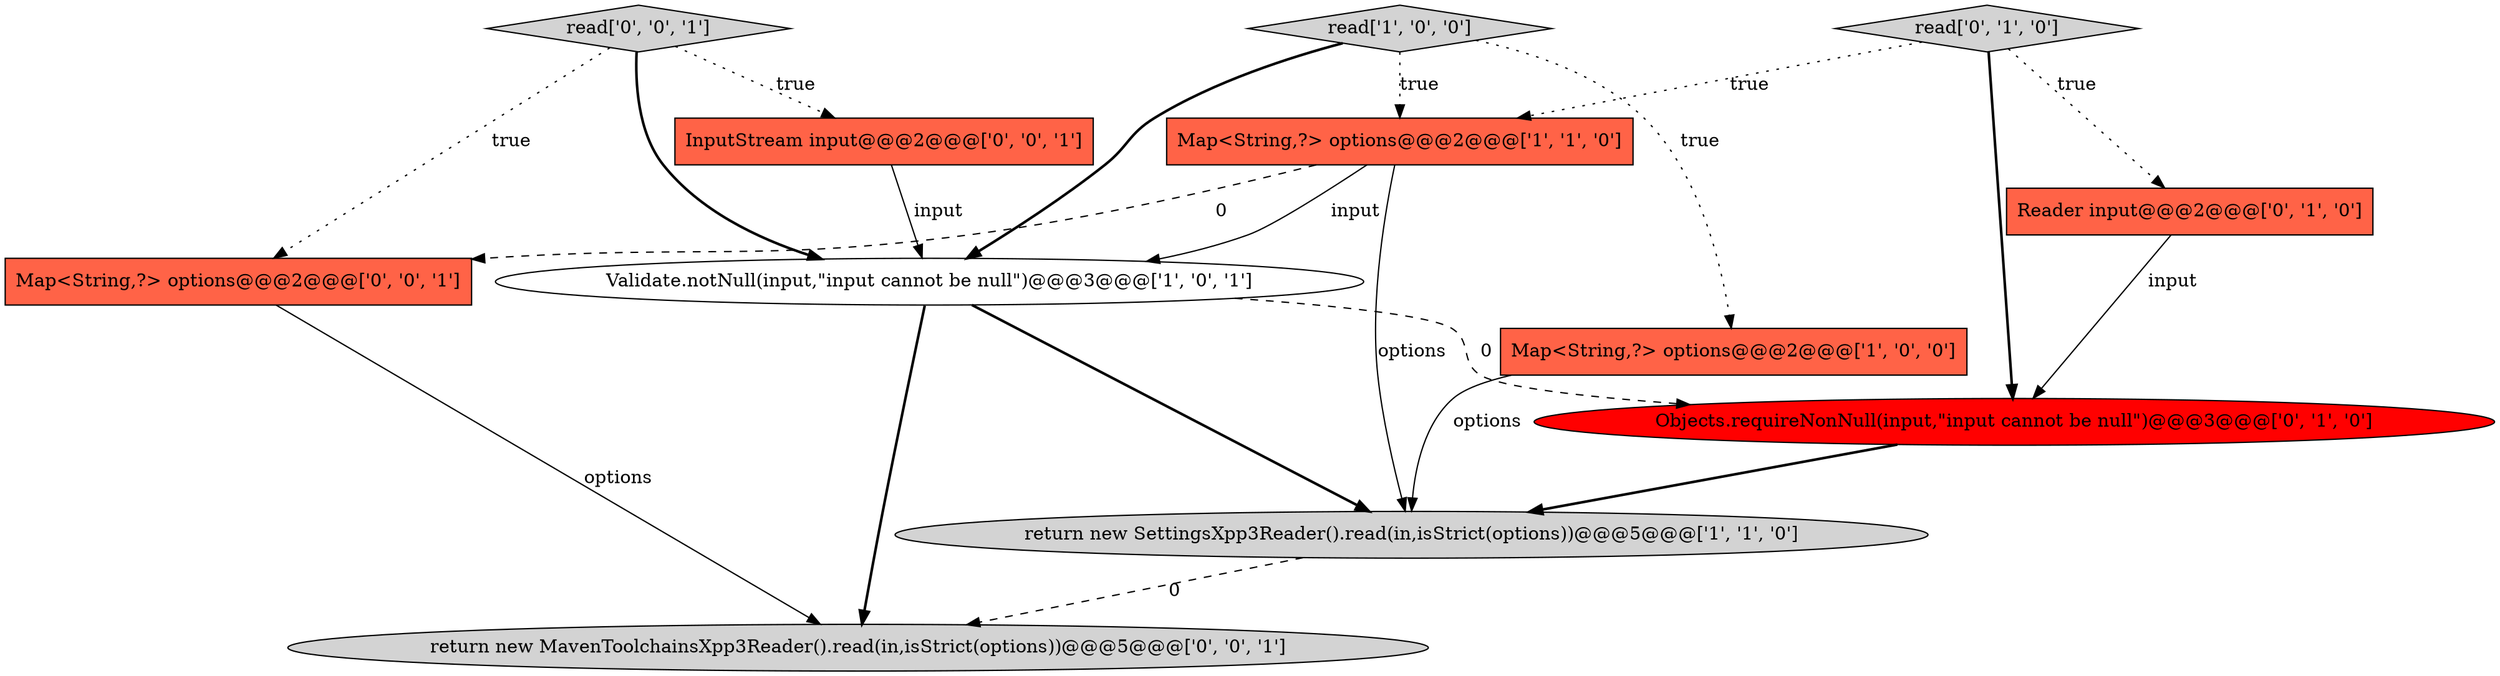digraph {
7 [style = filled, label = "read['0', '1', '0']", fillcolor = lightgray, shape = diamond image = "AAA0AAABBB2BBB"];
5 [style = filled, label = "Reader input@@@2@@@['0', '1', '0']", fillcolor = tomato, shape = box image = "AAA0AAABBB2BBB"];
9 [style = filled, label = "InputStream input@@@2@@@['0', '0', '1']", fillcolor = tomato, shape = box image = "AAA0AAABBB3BBB"];
8 [style = filled, label = "read['0', '0', '1']", fillcolor = lightgray, shape = diamond image = "AAA0AAABBB3BBB"];
4 [style = filled, label = "Map<String,?> options@@@2@@@['1', '1', '0']", fillcolor = tomato, shape = box image = "AAA0AAABBB1BBB"];
11 [style = filled, label = "return new MavenToolchainsXpp3Reader().read(in,isStrict(options))@@@5@@@['0', '0', '1']", fillcolor = lightgray, shape = ellipse image = "AAA0AAABBB3BBB"];
1 [style = filled, label = "Map<String,?> options@@@2@@@['1', '0', '0']", fillcolor = tomato, shape = box image = "AAA0AAABBB1BBB"];
6 [style = filled, label = "Objects.requireNonNull(input,\"input cannot be null\")@@@3@@@['0', '1', '0']", fillcolor = red, shape = ellipse image = "AAA1AAABBB2BBB"];
2 [style = filled, label = "Validate.notNull(input,\"input cannot be null\")@@@3@@@['1', '0', '1']", fillcolor = white, shape = ellipse image = "AAA0AAABBB1BBB"];
0 [style = filled, label = "read['1', '0', '0']", fillcolor = lightgray, shape = diamond image = "AAA0AAABBB1BBB"];
3 [style = filled, label = "return new SettingsXpp3Reader().read(in,isStrict(options))@@@5@@@['1', '1', '0']", fillcolor = lightgray, shape = ellipse image = "AAA0AAABBB1BBB"];
10 [style = filled, label = "Map<String,?> options@@@2@@@['0', '0', '1']", fillcolor = tomato, shape = box image = "AAA0AAABBB3BBB"];
6->3 [style = bold, label=""];
2->3 [style = bold, label=""];
0->4 [style = dotted, label="true"];
0->2 [style = bold, label=""];
5->6 [style = solid, label="input"];
9->2 [style = solid, label="input"];
1->3 [style = solid, label="options"];
8->10 [style = dotted, label="true"];
4->2 [style = solid, label="input"];
7->5 [style = dotted, label="true"];
10->11 [style = solid, label="options"];
4->3 [style = solid, label="options"];
8->2 [style = bold, label=""];
7->6 [style = bold, label=""];
7->4 [style = dotted, label="true"];
2->6 [style = dashed, label="0"];
8->9 [style = dotted, label="true"];
4->10 [style = dashed, label="0"];
2->11 [style = bold, label=""];
3->11 [style = dashed, label="0"];
0->1 [style = dotted, label="true"];
}
